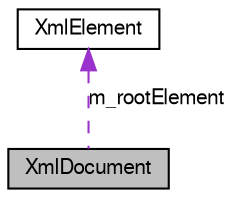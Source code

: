 digraph G
{
  edge [fontname="FreeSans",fontsize="10",labelfontname="FreeSans",labelfontsize="10"];
  node [fontname="FreeSans",fontsize="10",shape=record];
  Node1 [label="XmlDocument",height=0.2,width=0.4,color="black", fillcolor="grey75", style="filled" fontcolor="black"];
  Node2 -> Node1 [dir=back,color="darkorchid3",fontsize="10",style="dashed",label="m_rootElement"];
  Node2 [label="XmlElement",height=0.2,width=0.4,color="black", fillcolor="white", style="filled",URL="$classXmlElement.html",tooltip="A XML Element."];
}
